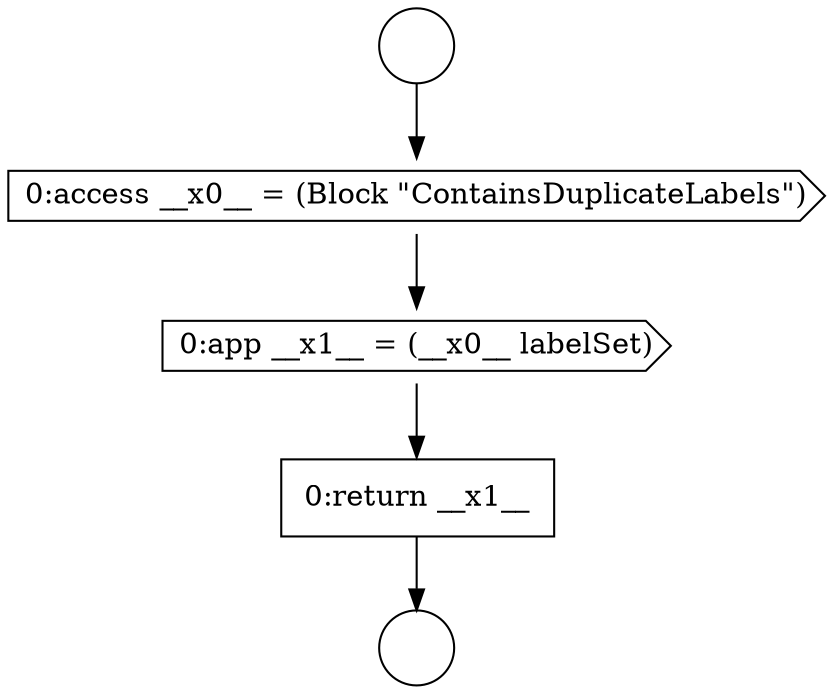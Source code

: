 digraph {
  node7564 [shape=cds, label=<<font color="black">0:access __x0__ = (Block &quot;ContainsDuplicateLabels&quot;)</font>> color="black" fillcolor="white" style=filled]
  node7565 [shape=cds, label=<<font color="black">0:app __x1__ = (__x0__ labelSet)</font>> color="black" fillcolor="white" style=filled]
  node7566 [shape=none, margin=0, label=<<font color="black">
    <table border="0" cellborder="1" cellspacing="0" cellpadding="10">
      <tr><td align="left">0:return __x1__</td></tr>
    </table>
  </font>> color="black" fillcolor="white" style=filled]
  node7562 [shape=circle label=" " color="black" fillcolor="white" style=filled]
  node7563 [shape=circle label=" " color="black" fillcolor="white" style=filled]
  node7562 -> node7564 [ color="black"]
  node7564 -> node7565 [ color="black"]
  node7565 -> node7566 [ color="black"]
  node7566 -> node7563 [ color="black"]
}
